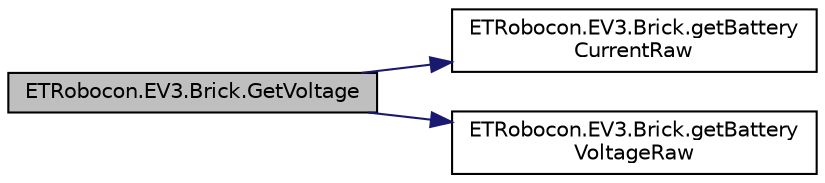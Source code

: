 digraph "ETRobocon.EV3.Brick.GetVoltage"
{
  edge [fontname="Helvetica",fontsize="10",labelfontname="Helvetica",labelfontsize="10"];
  node [fontname="Helvetica",fontsize="10",shape=record];
  rankdir="LR";
  Node1 [label="ETRobocon.EV3.Brick.GetVoltage",height=0.2,width=0.4,color="black", fillcolor="grey75", style="filled", fontcolor="black"];
  Node1 -> Node2 [color="midnightblue",fontsize="10",style="solid",fontname="Helvetica"];
  Node2 [label="ETRobocon.EV3.Brick.getBattery\lCurrentRaw",height=0.2,width=0.4,color="black", fillcolor="white", style="filled",URL="$class_e_t_robocon_1_1_e_v3_1_1_brick.html#ab786cf5a0f0a4aa06160a5d5acd0298c"];
  Node1 -> Node3 [color="midnightblue",fontsize="10",style="solid",fontname="Helvetica"];
  Node3 [label="ETRobocon.EV3.Brick.getBattery\lVoltageRaw",height=0.2,width=0.4,color="black", fillcolor="white", style="filled",URL="$class_e_t_robocon_1_1_e_v3_1_1_brick.html#ab3dcbc11c957d26bf1294be3c718b276"];
}
